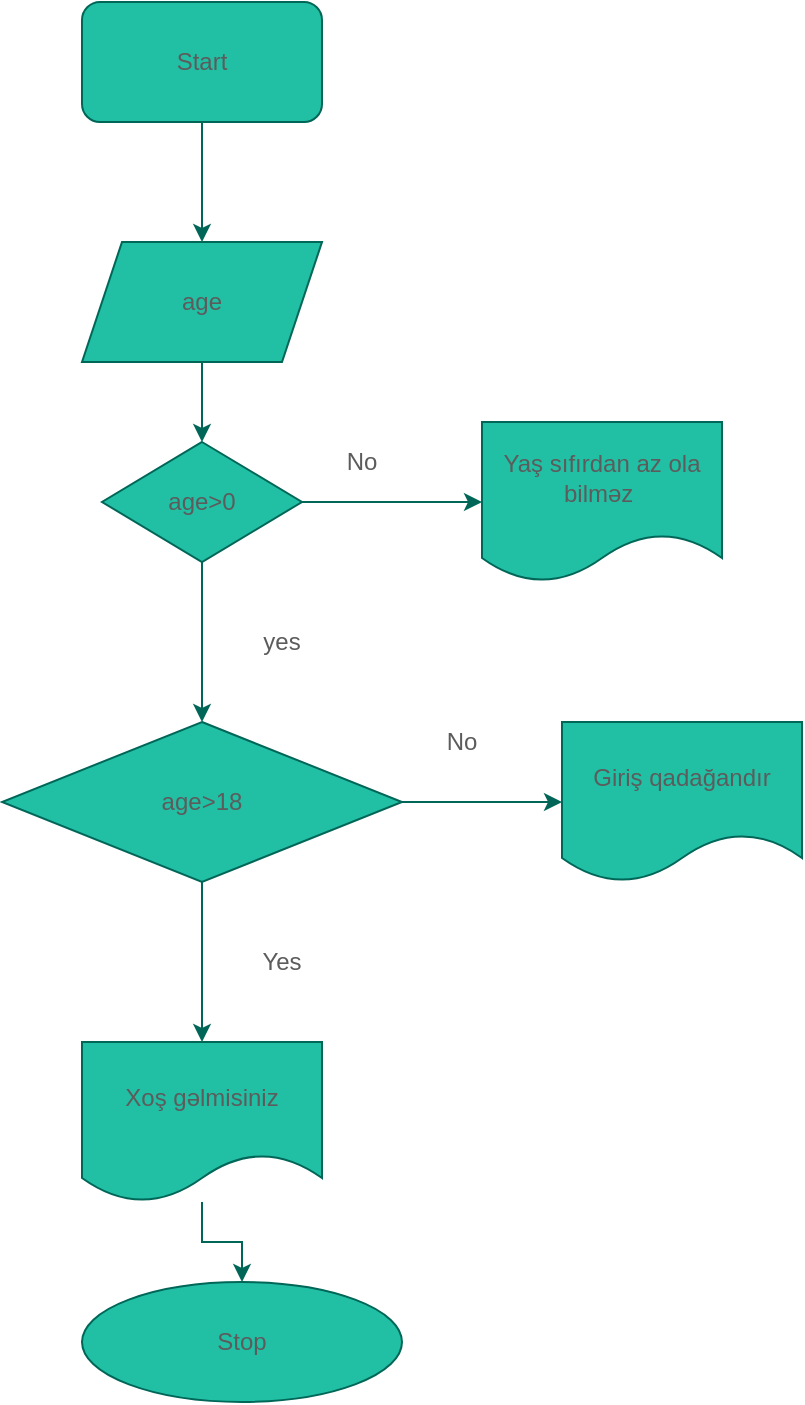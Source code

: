 <mxfile version="15.1.3" type="device" pages="3"><diagram id="uzeyh7LqMwLensXgsqqO" name="Sayfa -1"><mxGraphModel dx="852" dy="494" grid="1" gridSize="10" guides="1" tooltips="1" connect="1" arrows="1" fold="1" page="1" pageScale="1" pageWidth="850" pageHeight="1100" math="0" shadow="0"><root><mxCell id="0"/><mxCell id="1" parent="0"/><mxCell id="dKeT51RU__QN81Py-lEt-2" style="edgeStyle=orthogonalEdgeStyle;rounded=0;orthogonalLoop=1;jettySize=auto;html=1;strokeColor=#006658;fontColor=#5C5C5C;" parent="1" source="dKeT51RU__QN81Py-lEt-1" edge="1"><mxGeometry relative="1" as="geometry"><mxPoint x="380" y="120" as="targetPoint"/></mxGeometry></mxCell><mxCell id="dKeT51RU__QN81Py-lEt-1" value="Start" style="rounded=1;whiteSpace=wrap;html=1;fillColor=#21C0A5;strokeColor=#006658;fontColor=#5C5C5C;" parent="1" vertex="1"><mxGeometry x="320" width="120" height="60" as="geometry"/></mxCell><mxCell id="dKeT51RU__QN81Py-lEt-5" style="edgeStyle=orthogonalEdgeStyle;rounded=0;orthogonalLoop=1;jettySize=auto;html=1;strokeColor=#006658;fontColor=#5C5C5C;" parent="1" source="dKeT51RU__QN81Py-lEt-4" edge="1"><mxGeometry relative="1" as="geometry"><mxPoint x="380" y="220" as="targetPoint"/></mxGeometry></mxCell><mxCell id="dKeT51RU__QN81Py-lEt-4" value="age" style="shape=parallelogram;perimeter=parallelogramPerimeter;whiteSpace=wrap;html=1;fixedSize=1;fillColor=#21C0A5;strokeColor=#006658;fontColor=#5C5C5C;" parent="1" vertex="1"><mxGeometry x="320" y="120" width="120" height="60" as="geometry"/></mxCell><mxCell id="qkCluMbery0KrYcYKdpg-2" style="edgeStyle=orthogonalEdgeStyle;rounded=0;orthogonalLoop=1;jettySize=auto;html=1;strokeColor=#006658;fontColor=#5C5C5C;" parent="1" source="qkCluMbery0KrYcYKdpg-1" edge="1"><mxGeometry relative="1" as="geometry"><mxPoint x="380" y="360" as="targetPoint"/></mxGeometry></mxCell><mxCell id="qkCluMbery0KrYcYKdpg-3" style="edgeStyle=orthogonalEdgeStyle;rounded=0;orthogonalLoop=1;jettySize=auto;html=1;strokeColor=#006658;fontColor=#5C5C5C;" parent="1" source="qkCluMbery0KrYcYKdpg-1" edge="1"><mxGeometry relative="1" as="geometry"><mxPoint x="520" y="250" as="targetPoint"/></mxGeometry></mxCell><mxCell id="qkCluMbery0KrYcYKdpg-1" value="age&amp;gt;0" style="rhombus;whiteSpace=wrap;html=1;fillColor=#21C0A5;strokeColor=#006658;fontColor=#5C5C5C;" parent="1" vertex="1"><mxGeometry x="330" y="220" width="100" height="60" as="geometry"/></mxCell><mxCell id="qkCluMbery0KrYcYKdpg-4" value="Yaş sıfırdan az ola bilməz&amp;nbsp;" style="shape=document;whiteSpace=wrap;html=1;boundedLbl=1;fillColor=#21C0A5;strokeColor=#006658;fontColor=#5C5C5C;" parent="1" vertex="1"><mxGeometry x="520" y="210" width="120" height="80" as="geometry"/></mxCell><mxCell id="qkCluMbery0KrYcYKdpg-5" value="No" style="text;html=1;strokeColor=none;fillColor=none;align=center;verticalAlign=middle;whiteSpace=wrap;rounded=0;fontColor=#5C5C5C;" parent="1" vertex="1"><mxGeometry x="440" y="220" width="40" height="20" as="geometry"/></mxCell><mxCell id="qkCluMbery0KrYcYKdpg-8" style="edgeStyle=orthogonalEdgeStyle;rounded=0;orthogonalLoop=1;jettySize=auto;html=1;strokeColor=#006658;fontColor=#5C5C5C;" parent="1" source="qkCluMbery0KrYcYKdpg-6" edge="1"><mxGeometry relative="1" as="geometry"><mxPoint x="560" y="400" as="targetPoint"/></mxGeometry></mxCell><mxCell id="qkCluMbery0KrYcYKdpg-12" style="edgeStyle=orthogonalEdgeStyle;rounded=0;orthogonalLoop=1;jettySize=auto;html=1;strokeColor=#006658;fontColor=#5C5C5C;" parent="1" source="qkCluMbery0KrYcYKdpg-6" edge="1"><mxGeometry relative="1" as="geometry"><mxPoint x="380" y="520" as="targetPoint"/></mxGeometry></mxCell><mxCell id="qkCluMbery0KrYcYKdpg-6" value="age&amp;gt;18" style="rhombus;whiteSpace=wrap;html=1;fillColor=#21C0A5;strokeColor=#006658;fontColor=#5C5C5C;" parent="1" vertex="1"><mxGeometry x="280" y="360" width="200" height="80" as="geometry"/></mxCell><mxCell id="qkCluMbery0KrYcYKdpg-7" value="yes" style="text;html=1;strokeColor=none;fillColor=none;align=center;verticalAlign=middle;whiteSpace=wrap;rounded=0;fontColor=#5C5C5C;" parent="1" vertex="1"><mxGeometry x="400" y="310" width="40" height="20" as="geometry"/></mxCell><mxCell id="qkCluMbery0KrYcYKdpg-10" value="Giriş qadağandır" style="shape=document;whiteSpace=wrap;html=1;boundedLbl=1;fillColor=#21C0A5;strokeColor=#006658;fontColor=#5C5C5C;" parent="1" vertex="1"><mxGeometry x="560" y="360" width="120" height="80" as="geometry"/></mxCell><mxCell id="qkCluMbery0KrYcYKdpg-11" value="No" style="text;html=1;strokeColor=none;fillColor=none;align=center;verticalAlign=middle;whiteSpace=wrap;rounded=0;fontColor=#5C5C5C;" parent="1" vertex="1"><mxGeometry x="490" y="360" width="40" height="20" as="geometry"/></mxCell><mxCell id="qkCluMbery0KrYcYKdpg-13" value="Yes" style="text;html=1;strokeColor=none;fillColor=none;align=center;verticalAlign=middle;whiteSpace=wrap;rounded=0;fontColor=#5C5C5C;" parent="1" vertex="1"><mxGeometry x="400" y="470" width="40" height="20" as="geometry"/></mxCell><mxCell id="qkCluMbery0KrYcYKdpg-17" style="edgeStyle=orthogonalEdgeStyle;rounded=0;orthogonalLoop=1;jettySize=auto;html=1;strokeColor=#006658;fontColor=#5C5C5C;" parent="1" source="qkCluMbery0KrYcYKdpg-14" target="qkCluMbery0KrYcYKdpg-16" edge="1"><mxGeometry relative="1" as="geometry"/></mxCell><mxCell id="qkCluMbery0KrYcYKdpg-14" value="Xoş gəlmisiniz" style="shape=document;whiteSpace=wrap;html=1;boundedLbl=1;fillColor=#21C0A5;strokeColor=#006658;fontColor=#5C5C5C;" parent="1" vertex="1"><mxGeometry x="320" y="520" width="120" height="80" as="geometry"/></mxCell><mxCell id="qkCluMbery0KrYcYKdpg-16" value="Stop" style="ellipse;whiteSpace=wrap;html=1;fillColor=#21C0A5;strokeColor=#006658;fontColor=#5C5C5C;" parent="1" vertex="1"><mxGeometry x="320" y="640" width="160" height="60" as="geometry"/></mxCell></root></mxGraphModel></diagram><diagram id="EOsgxZ6FfqrL7sqUYPcm" name="Sayfa -2"><mxGraphModel dx="852" dy="494" grid="1" gridSize="10" guides="1" tooltips="1" connect="1" arrows="1" fold="1" page="1" pageScale="1" pageWidth="850" pageHeight="1100" background="#283618" math="0" shadow="0"><root><mxCell id="JQSgK0Icl1VS1uc8-qUh-0"/><mxCell id="JQSgK0Icl1VS1uc8-qUh-1" parent="JQSgK0Icl1VS1uc8-qUh-0"/><mxCell id="JQSgK0Icl1VS1uc8-qUh-3" style="edgeStyle=orthogonalEdgeStyle;rounded=0;orthogonalLoop=1;jettySize=auto;html=1;labelBackgroundColor=#283618;strokeColor=#DDA15E;fontColor=#FEFAE0;" parent="JQSgK0Icl1VS1uc8-qUh-1" source="JQSgK0Icl1VS1uc8-qUh-2" edge="1"><mxGeometry relative="1" as="geometry"><mxPoint x="380" y="100" as="targetPoint"/></mxGeometry></mxCell><mxCell id="JQSgK0Icl1VS1uc8-qUh-2" value="Start" style="rounded=1;whiteSpace=wrap;html=1;fillColor=#BC6C25;strokeColor=#DDA15E;fontColor=#FEFAE0;" parent="JQSgK0Icl1VS1uc8-qUh-1" vertex="1"><mxGeometry x="320" width="120" height="60" as="geometry"/></mxCell><mxCell id="3wsh494Cr5OrvU09kpy--0" style="edgeStyle=orthogonalEdgeStyle;rounded=0;orthogonalLoop=1;jettySize=auto;html=1;labelBackgroundColor=#283618;strokeColor=#DDA15E;fontColor=#FEFAE0;" parent="JQSgK0Icl1VS1uc8-qUh-1" source="FV1hn9n_-J-ZRqdwiOiS-0" edge="1"><mxGeometry relative="1" as="geometry"><mxPoint x="380" y="200" as="targetPoint"/></mxGeometry></mxCell><mxCell id="FV1hn9n_-J-ZRqdwiOiS-0" value="bal" style="shape=parallelogram;perimeter=parallelogramPerimeter;whiteSpace=wrap;html=1;fixedSize=1;fillColor=#BC6C25;strokeColor=#DDA15E;fontColor=#FEFAE0;" parent="JQSgK0Icl1VS1uc8-qUh-1" vertex="1"><mxGeometry x="320" y="100" width="120" height="60" as="geometry"/></mxCell><mxCell id="3wsh494Cr5OrvU09kpy--2" style="edgeStyle=orthogonalEdgeStyle;rounded=0;orthogonalLoop=1;jettySize=auto;html=1;labelBackgroundColor=#283618;strokeColor=#DDA15E;fontColor=#FEFAE0;" parent="JQSgK0Icl1VS1uc8-qUh-1" source="3wsh494Cr5OrvU09kpy--1" edge="1"><mxGeometry relative="1" as="geometry"><mxPoint x="590" y="260" as="targetPoint"/></mxGeometry></mxCell><mxCell id="3wsh494Cr5OrvU09kpy--5" style="edgeStyle=orthogonalEdgeStyle;rounded=0;orthogonalLoop=1;jettySize=auto;html=1;labelBackgroundColor=#283618;strokeColor=#DDA15E;fontColor=#FEFAE0;" parent="JQSgK0Icl1VS1uc8-qUh-1" source="3wsh494Cr5OrvU09kpy--1" edge="1"><mxGeometry relative="1" as="geometry"><mxPoint x="380" y="450" as="targetPoint"/></mxGeometry></mxCell><mxCell id="3wsh494Cr5OrvU09kpy--1" value="bal&amp;gt;=0&amp;amp;&amp;amp;bal&amp;lt;=100" style="rhombus;whiteSpace=wrap;html=1;fillColor=#BC6C25;strokeColor=#DDA15E;fontColor=#FEFAE0;" parent="JQSgK0Icl1VS1uc8-qUh-1" vertex="1"><mxGeometry x="320" y="200" width="120" height="120" as="geometry"/></mxCell><mxCell id="3wsh494Cr5OrvU09kpy--3" value="no" style="text;html=1;strokeColor=none;fillColor=none;align=center;verticalAlign=middle;whiteSpace=wrap;rounded=0;fontColor=#FEFAE0;" parent="JQSgK0Icl1VS1uc8-qUh-1" vertex="1"><mxGeometry x="500" y="230" width="40" height="20" as="geometry"/></mxCell><mxCell id="3wsh494Cr5OrvU09kpy--4" value="&amp;nbsp;Error" style="shape=document;whiteSpace=wrap;html=1;boundedLbl=1;fillColor=#BC6C25;strokeColor=#DDA15E;fontColor=#FEFAE0;" parent="JQSgK0Icl1VS1uc8-qUh-1" vertex="1"><mxGeometry x="590" y="220" width="120" height="80" as="geometry"/></mxCell><mxCell id="3wsh494Cr5OrvU09kpy--8" value="yes" style="text;html=1;strokeColor=none;fillColor=none;align=center;verticalAlign=middle;whiteSpace=wrap;rounded=0;fontColor=#FEFAE0;" parent="JQSgK0Icl1VS1uc8-qUh-1" vertex="1"><mxGeometry x="390" y="370" width="40" height="20" as="geometry"/></mxCell><mxCell id="3wsh494Cr5OrvU09kpy--10" style="edgeStyle=orthogonalEdgeStyle;rounded=0;orthogonalLoop=1;jettySize=auto;html=1;labelBackgroundColor=#283618;strokeColor=#DDA15E;fontColor=#FEFAE0;" parent="JQSgK0Icl1VS1uc8-qUh-1" source="3wsh494Cr5OrvU09kpy--9" edge="1"><mxGeometry relative="1" as="geometry"><mxPoint x="600" y="490" as="targetPoint"/></mxGeometry></mxCell><mxCell id="3wsh494Cr5OrvU09kpy--13" style="edgeStyle=orthogonalEdgeStyle;rounded=0;orthogonalLoop=1;jettySize=auto;html=1;labelBackgroundColor=#283618;strokeColor=#DDA15E;fontColor=#FEFAE0;" parent="JQSgK0Icl1VS1uc8-qUh-1" source="3wsh494Cr5OrvU09kpy--9" edge="1"><mxGeometry relative="1" as="geometry"><mxPoint x="380" y="600" as="targetPoint"/></mxGeometry></mxCell><mxCell id="3wsh494Cr5OrvU09kpy--9" value="bal&amp;lt;=100&amp;amp;&amp;amp;bal&lt;span style=&quot;font-size: 10px&quot;&gt;&amp;gt;=91&lt;/span&gt;" style="rhombus;whiteSpace=wrap;html=1;fillColor=#BC6C25;strokeColor=#DDA15E;fontColor=#FEFAE0;" parent="JQSgK0Icl1VS1uc8-qUh-1" vertex="1"><mxGeometry x="280" y="450" width="200" height="80" as="geometry"/></mxCell><mxCell id="3wsh494Cr5OrvU09kpy--11" value="yes" style="text;html=1;strokeColor=none;fillColor=none;align=center;verticalAlign=middle;whiteSpace=wrap;rounded=0;fontColor=#FEFAE0;" parent="JQSgK0Icl1VS1uc8-qUh-1" vertex="1"><mxGeometry x="530" y="450" width="40" height="20" as="geometry"/></mxCell><mxCell id="3wsh494Cr5OrvU09kpy--12" value="A" style="shape=document;whiteSpace=wrap;html=1;boundedLbl=1;fillColor=#BC6C25;strokeColor=#DDA15E;fontColor=#FEFAE0;" parent="JQSgK0Icl1VS1uc8-qUh-1" vertex="1"><mxGeometry x="600" y="470" width="120" height="50" as="geometry"/></mxCell><mxCell id="3wsh494Cr5OrvU09kpy--16" style="edgeStyle=orthogonalEdgeStyle;rounded=0;orthogonalLoop=1;jettySize=auto;html=1;labelBackgroundColor=#283618;strokeColor=#DDA15E;fontColor=#FEFAE0;" parent="JQSgK0Icl1VS1uc8-qUh-1" source="3wsh494Cr5OrvU09kpy--15" edge="1"><mxGeometry relative="1" as="geometry"><mxPoint x="600" y="640" as="targetPoint"/></mxGeometry></mxCell><mxCell id="3wsh494Cr5OrvU09kpy--20" style="edgeStyle=orthogonalEdgeStyle;rounded=0;orthogonalLoop=1;jettySize=auto;html=1;labelBackgroundColor=#283618;strokeColor=#DDA15E;fontColor=#FEFAE0;" parent="JQSgK0Icl1VS1uc8-qUh-1" source="3wsh494Cr5OrvU09kpy--15" edge="1"><mxGeometry relative="1" as="geometry"><mxPoint x="380" y="760" as="targetPoint"/></mxGeometry></mxCell><mxCell id="3wsh494Cr5OrvU09kpy--15" value="bal&amp;lt;=90&amp;amp;&amp;amp;bal&amp;gt;=81" style="rhombus;whiteSpace=wrap;html=1;fillColor=#BC6C25;strokeColor=#DDA15E;fontColor=#FEFAE0;" parent="JQSgK0Icl1VS1uc8-qUh-1" vertex="1"><mxGeometry x="280" y="600" width="200" height="80" as="geometry"/></mxCell><mxCell id="3wsh494Cr5OrvU09kpy--17" value="yes" style="text;html=1;strokeColor=none;fillColor=none;align=center;verticalAlign=middle;whiteSpace=wrap;rounded=0;fontColor=#FEFAE0;" parent="JQSgK0Icl1VS1uc8-qUh-1" vertex="1"><mxGeometry x="520" y="600" width="40" height="20" as="geometry"/></mxCell><mxCell id="3wsh494Cr5OrvU09kpy--18" value="B" style="shape=document;whiteSpace=wrap;html=1;boundedLbl=1;fillColor=#BC6C25;strokeColor=#DDA15E;fontColor=#FEFAE0;" parent="JQSgK0Icl1VS1uc8-qUh-1" vertex="1"><mxGeometry x="600" y="610" width="120" height="60" as="geometry"/></mxCell><mxCell id="3wsh494Cr5OrvU09kpy--19" value="No" style="text;html=1;strokeColor=none;fillColor=none;align=center;verticalAlign=middle;whiteSpace=wrap;rounded=0;fontColor=#FEFAE0;" parent="JQSgK0Icl1VS1uc8-qUh-1" vertex="1"><mxGeometry x="405" y="560" width="40" height="20" as="geometry"/></mxCell><mxCell id="3wsh494Cr5OrvU09kpy--24" style="edgeStyle=orthogonalEdgeStyle;rounded=0;orthogonalLoop=1;jettySize=auto;html=1;labelBackgroundColor=#283618;strokeColor=#DDA15E;fontColor=#FEFAE0;" parent="JQSgK0Icl1VS1uc8-qUh-1" source="3wsh494Cr5OrvU09kpy--21" edge="1"><mxGeometry relative="1" as="geometry"><mxPoint x="600" y="800" as="targetPoint"/></mxGeometry></mxCell><mxCell id="3wsh494Cr5OrvU09kpy--27" style="edgeStyle=orthogonalEdgeStyle;rounded=0;orthogonalLoop=1;jettySize=auto;html=1;labelBackgroundColor=#283618;strokeColor=#DDA15E;fontColor=#FEFAE0;" parent="JQSgK0Icl1VS1uc8-qUh-1" source="3wsh494Cr5OrvU09kpy--21" edge="1"><mxGeometry relative="1" as="geometry"><mxPoint x="380" y="920" as="targetPoint"/></mxGeometry></mxCell><mxCell id="3wsh494Cr5OrvU09kpy--21" value="bal&amp;lt;=80&amp;amp;&amp;amp;bal&amp;gt;=71" style="rhombus;whiteSpace=wrap;html=1;fillColor=#BC6C25;strokeColor=#DDA15E;fontColor=#FEFAE0;" parent="JQSgK0Icl1VS1uc8-qUh-1" vertex="1"><mxGeometry x="280" y="760" width="200" height="80" as="geometry"/></mxCell><mxCell id="3wsh494Cr5OrvU09kpy--22" value="No" style="text;html=1;strokeColor=none;fillColor=none;align=center;verticalAlign=middle;whiteSpace=wrap;rounded=0;fontColor=#FEFAE0;" parent="JQSgK0Icl1VS1uc8-qUh-1" vertex="1"><mxGeometry x="400" y="700" width="40" height="20" as="geometry"/></mxCell><mxCell id="3wsh494Cr5OrvU09kpy--25" value="yes" style="text;html=1;strokeColor=none;fillColor=none;align=center;verticalAlign=middle;whiteSpace=wrap;rounded=0;fontColor=#FEFAE0;" parent="JQSgK0Icl1VS1uc8-qUh-1" vertex="1"><mxGeometry x="500" y="750" width="40" height="20" as="geometry"/></mxCell><mxCell id="3wsh494Cr5OrvU09kpy--26" value="C" style="shape=document;whiteSpace=wrap;html=1;boundedLbl=1;fillColor=#BC6C25;strokeColor=#DDA15E;fontColor=#FEFAE0;" parent="JQSgK0Icl1VS1uc8-qUh-1" vertex="1"><mxGeometry x="600" y="780" width="120" height="50" as="geometry"/></mxCell><mxCell id="3wsh494Cr5OrvU09kpy--28" value="No" style="text;html=1;strokeColor=none;fillColor=none;align=center;verticalAlign=middle;whiteSpace=wrap;rounded=0;fontColor=#FEFAE0;" parent="JQSgK0Icl1VS1uc8-qUh-1" vertex="1"><mxGeometry x="390" y="870" width="40" height="20" as="geometry"/></mxCell><mxCell id="3wsh494Cr5OrvU09kpy--30" style="edgeStyle=orthogonalEdgeStyle;rounded=0;orthogonalLoop=1;jettySize=auto;html=1;labelBackgroundColor=#283618;strokeColor=#DDA15E;fontColor=#FEFAE0;" parent="JQSgK0Icl1VS1uc8-qUh-1" source="3wsh494Cr5OrvU09kpy--29" edge="1"><mxGeometry relative="1" as="geometry"><mxPoint x="600" y="960" as="targetPoint"/></mxGeometry></mxCell><mxCell id="3wsh494Cr5OrvU09kpy--32" style="edgeStyle=orthogonalEdgeStyle;rounded=0;orthogonalLoop=1;jettySize=auto;html=1;labelBackgroundColor=#283618;strokeColor=#DDA15E;fontColor=#FEFAE0;" parent="JQSgK0Icl1VS1uc8-qUh-1" source="3wsh494Cr5OrvU09kpy--29" edge="1"><mxGeometry relative="1" as="geometry"><mxPoint x="380" y="1080" as="targetPoint"/></mxGeometry></mxCell><mxCell id="3wsh494Cr5OrvU09kpy--29" value="bal&amp;lt;=70&amp;amp;&amp;amp;bal&amp;gt;=61" style="rhombus;whiteSpace=wrap;html=1;fillColor=#BC6C25;strokeColor=#DDA15E;fontColor=#FEFAE0;" parent="JQSgK0Icl1VS1uc8-qUh-1" vertex="1"><mxGeometry x="280" y="920" width="200" height="80" as="geometry"/></mxCell><mxCell id="3wsh494Cr5OrvU09kpy--31" value="D" style="shape=document;whiteSpace=wrap;html=1;boundedLbl=1;fillColor=#BC6C25;strokeColor=#DDA15E;fontColor=#FEFAE0;" parent="JQSgK0Icl1VS1uc8-qUh-1" vertex="1"><mxGeometry x="600" y="930" width="120" height="70" as="geometry"/></mxCell><mxCell id="3wsh494Cr5OrvU09kpy--34" style="edgeStyle=orthogonalEdgeStyle;rounded=0;orthogonalLoop=1;jettySize=auto;html=1;labelBackgroundColor=#283618;strokeColor=#DDA15E;fontColor=#FEFAE0;" parent="JQSgK0Icl1VS1uc8-qUh-1" source="3wsh494Cr5OrvU09kpy--33" edge="1"><mxGeometry relative="1" as="geometry"><mxPoint x="600" y="1120" as="targetPoint"/></mxGeometry></mxCell><mxCell id="3wsh494Cr5OrvU09kpy--36" style="edgeStyle=orthogonalEdgeStyle;rounded=0;orthogonalLoop=1;jettySize=auto;html=1;labelBackgroundColor=#283618;strokeColor=#DDA15E;fontColor=#FEFAE0;" parent="JQSgK0Icl1VS1uc8-qUh-1" source="3wsh494Cr5OrvU09kpy--33" edge="1"><mxGeometry relative="1" as="geometry"><mxPoint x="380" y="1240" as="targetPoint"/></mxGeometry></mxCell><mxCell id="3wsh494Cr5OrvU09kpy--33" value="bal&amp;lt;=60&amp;amp;&amp;amp;bal&amp;gt;=51" style="rhombus;whiteSpace=wrap;html=1;fillColor=#BC6C25;strokeColor=#DDA15E;fontColor=#FEFAE0;" parent="JQSgK0Icl1VS1uc8-qUh-1" vertex="1"><mxGeometry x="280" y="1080" width="200" height="80" as="geometry"/></mxCell><mxCell id="3wsh494Cr5OrvU09kpy--35" value="E" style="shape=document;whiteSpace=wrap;html=1;boundedLbl=1;fillColor=#BC6C25;strokeColor=#DDA15E;fontColor=#FEFAE0;" parent="JQSgK0Icl1VS1uc8-qUh-1" vertex="1"><mxGeometry x="600" y="1100" width="120" height="60" as="geometry"/></mxCell><mxCell id="3wsh494Cr5OrvU09kpy--37" value="No" style="text;html=1;strokeColor=none;fillColor=none;align=center;verticalAlign=middle;whiteSpace=wrap;rounded=0;fontColor=#FEFAE0;" parent="JQSgK0Icl1VS1uc8-qUh-1" vertex="1"><mxGeometry x="390" y="1030" width="40" height="20" as="geometry"/></mxCell><mxCell id="3wsh494Cr5OrvU09kpy--38" value="No" style="text;html=1;strokeColor=none;fillColor=none;align=center;verticalAlign=middle;whiteSpace=wrap;rounded=0;fontColor=#FEFAE0;" parent="JQSgK0Icl1VS1uc8-qUh-1" vertex="1"><mxGeometry x="405" y="1180" width="40" height="20" as="geometry"/></mxCell><mxCell id="3wsh494Cr5OrvU09kpy--39" value="Yes" style="text;html=1;strokeColor=none;fillColor=none;align=center;verticalAlign=middle;whiteSpace=wrap;rounded=0;fontColor=#FEFAE0;" parent="JQSgK0Icl1VS1uc8-qUh-1" vertex="1"><mxGeometry x="500" y="910" width="40" height="20" as="geometry"/></mxCell><mxCell id="3wsh494Cr5OrvU09kpy--40" value="Yes" style="text;html=1;strokeColor=none;fillColor=none;align=center;verticalAlign=middle;whiteSpace=wrap;rounded=0;fontColor=#FEFAE0;" parent="JQSgK0Icl1VS1uc8-qUh-1" vertex="1"><mxGeometry x="490" y="1080" width="40" height="20" as="geometry"/></mxCell><mxCell id="3wsh494Cr5OrvU09kpy--45" style="edgeStyle=orthogonalEdgeStyle;rounded=0;orthogonalLoop=1;jettySize=auto;html=1;entryX=0.5;entryY=0;entryDx=0;entryDy=0;labelBackgroundColor=#283618;strokeColor=#DDA15E;fontColor=#FEFAE0;" parent="JQSgK0Icl1VS1uc8-qUh-1" source="3wsh494Cr5OrvU09kpy--43" target="3wsh494Cr5OrvU09kpy--44" edge="1"><mxGeometry relative="1" as="geometry"/></mxCell><mxCell id="3wsh494Cr5OrvU09kpy--43" value="Kəsr" style="shape=document;whiteSpace=wrap;html=1;boundedLbl=1;fillColor=#BC6C25;strokeColor=#DDA15E;fontColor=#FEFAE0;" parent="JQSgK0Icl1VS1uc8-qUh-1" vertex="1"><mxGeometry x="325" y="1240" width="120" height="80" as="geometry"/></mxCell><mxCell id="3wsh494Cr5OrvU09kpy--44" value="Stop" style="ellipse;whiteSpace=wrap;html=1;fillColor=#BC6C25;strokeColor=#DDA15E;fontColor=#FEFAE0;" parent="JQSgK0Icl1VS1uc8-qUh-1" vertex="1"><mxGeometry x="290" y="1370" width="190" height="80" as="geometry"/></mxCell></root></mxGraphModel></diagram><diagram id="5jUKbBXoff_y1CQ_fR-X" name="Sayfa -3"><mxGraphModel dx="852" dy="494" grid="1" gridSize="10" guides="1" tooltips="1" connect="1" arrows="1" fold="1" page="1" pageScale="1" pageWidth="850" pageHeight="1100" background="#F1FAEE" math="0" shadow="0"><root><mxCell id="8QegM4jc7R4xo6UcHy7m-0"/><mxCell id="8QegM4jc7R4xo6UcHy7m-1" parent="8QegM4jc7R4xo6UcHy7m-0"/><mxCell id="8QegM4jc7R4xo6UcHy7m-3" style="edgeStyle=orthogonalEdgeStyle;rounded=0;orthogonalLoop=1;jettySize=auto;html=1;labelBackgroundColor=#F1FAEE;strokeColor=#457B9D;fontColor=#1D3557;" parent="8QegM4jc7R4xo6UcHy7m-1" source="8QegM4jc7R4xo6UcHy7m-2" edge="1"><mxGeometry relative="1" as="geometry"><mxPoint x="380" y="120" as="targetPoint"/></mxGeometry></mxCell><mxCell id="8QegM4jc7R4xo6UcHy7m-2" value="Stat" style="rounded=1;whiteSpace=wrap;html=1;fillColor=#A8DADC;strokeColor=#457B9D;fontColor=#1D3557;" parent="8QegM4jc7R4xo6UcHy7m-1" vertex="1"><mxGeometry x="320" width="120" height="60" as="geometry"/></mxCell><mxCell id="8QegM4jc7R4xo6UcHy7m-7" style="edgeStyle=orthogonalEdgeStyle;rounded=0;orthogonalLoop=1;jettySize=auto;html=1;labelBackgroundColor=#F1FAEE;strokeColor=#457B9D;fontColor=#1D3557;" parent="8QegM4jc7R4xo6UcHy7m-1" source="8QegM4jc7R4xo6UcHy7m-5" edge="1"><mxGeometry relative="1" as="geometry"><mxPoint x="380" y="240" as="targetPoint"/></mxGeometry></mxCell><mxCell id="8QegM4jc7R4xo6UcHy7m-28" value="" style="edgeStyle=orthogonalEdgeStyle;rounded=0;orthogonalLoop=1;jettySize=auto;html=1;labelBackgroundColor=#F1FAEE;strokeColor=#457B9D;fontColor=#1D3557;" parent="8QegM4jc7R4xo6UcHy7m-1" source="8QegM4jc7R4xo6UcHy7m-5" target="8QegM4jc7R4xo6UcHy7m-27" edge="1"><mxGeometry relative="1" as="geometry"/></mxCell><mxCell id="8QegM4jc7R4xo6UcHy7m-5" value="Ədəd=a" style="shape=parallelogram;perimeter=parallelogramPerimeter;whiteSpace=wrap;html=1;fixedSize=1;fillColor=#A8DADC;strokeColor=#457B9D;fontColor=#1D3557;" parent="8QegM4jc7R4xo6UcHy7m-1" vertex="1"><mxGeometry x="320" y="120" width="120" height="60" as="geometry"/></mxCell><mxCell id="8QegM4jc7R4xo6UcHy7m-9" style="edgeStyle=orthogonalEdgeStyle;rounded=0;orthogonalLoop=1;jettySize=auto;html=1;labelBackgroundColor=#F1FAEE;strokeColor=#457B9D;fontColor=#1D3557;" parent="8QegM4jc7R4xo6UcHy7m-1" source="8QegM4jc7R4xo6UcHy7m-8" edge="1"><mxGeometry relative="1" as="geometry"><mxPoint x="560" y="280" as="targetPoint"/></mxGeometry></mxCell><mxCell id="8QegM4jc7R4xo6UcHy7m-12" style="edgeStyle=orthogonalEdgeStyle;rounded=0;orthogonalLoop=1;jettySize=auto;html=1;labelBackgroundColor=#F1FAEE;strokeColor=#457B9D;fontColor=#1D3557;" parent="8QegM4jc7R4xo6UcHy7m-1" source="8QegM4jc7R4xo6UcHy7m-8" edge="1"><mxGeometry relative="1" as="geometry"><mxPoint x="380" y="360" as="targetPoint"/></mxGeometry></mxCell><mxCell id="8QegM4jc7R4xo6UcHy7m-8" value="a&amp;gt;0" style="rhombus;whiteSpace=wrap;html=1;fillColor=#A8DADC;strokeColor=#457B9D;fontColor=#1D3557;" parent="8QegM4jc7R4xo6UcHy7m-1" vertex="1"><mxGeometry x="320" y="240" width="120" height="80" as="geometry"/></mxCell><mxCell id="8QegM4jc7R4xo6UcHy7m-10" value="No" style="text;html=1;strokeColor=none;fillColor=none;align=center;verticalAlign=middle;whiteSpace=wrap;rounded=0;fontColor=#1D3557;" parent="8QegM4jc7R4xo6UcHy7m-1" vertex="1"><mxGeometry x="480" y="250" width="40" height="20" as="geometry"/></mxCell><mxCell id="8QegM4jc7R4xo6UcHy7m-11" value="Müsbət ədəd daxil edin." style="shape=document;whiteSpace=wrap;html=1;boundedLbl=1;fillColor=#A8DADC;strokeColor=#457B9D;fontColor=#1D3557;" parent="8QegM4jc7R4xo6UcHy7m-1" vertex="1"><mxGeometry x="560" y="240" width="120" height="80" as="geometry"/></mxCell><mxCell id="8QegM4jc7R4xo6UcHy7m-13" value="Yes" style="text;html=1;strokeColor=none;fillColor=none;align=center;verticalAlign=middle;whiteSpace=wrap;rounded=0;fontColor=#1D3557;" parent="8QegM4jc7R4xo6UcHy7m-1" vertex="1"><mxGeometry x="390" y="320" width="40" height="20" as="geometry"/></mxCell><mxCell id="8QegM4jc7R4xo6UcHy7m-19" style="edgeStyle=orthogonalEdgeStyle;rounded=0;orthogonalLoop=1;jettySize=auto;html=1;labelBackgroundColor=#F1FAEE;strokeColor=#457B9D;fontColor=#1D3557;" parent="8QegM4jc7R4xo6UcHy7m-1" source="8QegM4jc7R4xo6UcHy7m-18" edge="1"><mxGeometry relative="1" as="geometry"><mxPoint x="560" y="400" as="targetPoint"/></mxGeometry></mxCell><mxCell id="8QegM4jc7R4xo6UcHy7m-22" style="edgeStyle=orthogonalEdgeStyle;rounded=0;orthogonalLoop=1;jettySize=auto;html=1;labelBackgroundColor=#F1FAEE;strokeColor=#457B9D;fontColor=#1D3557;" parent="8QegM4jc7R4xo6UcHy7m-1" source="8QegM4jc7R4xo6UcHy7m-18" edge="1"><mxGeometry relative="1" as="geometry"><mxPoint x="380" y="520" as="targetPoint"/></mxGeometry></mxCell><mxCell id="8QegM4jc7R4xo6UcHy7m-18" value="a==1" style="rhombus;whiteSpace=wrap;html=1;fillColor=#A8DADC;strokeColor=#457B9D;fontColor=#1D3557;" parent="8QegM4jc7R4xo6UcHy7m-1" vertex="1"><mxGeometry x="320" y="360" width="120" height="80" as="geometry"/></mxCell><mxCell id="8QegM4jc7R4xo6UcHy7m-20" value="1" style="shape=document;whiteSpace=wrap;html=1;boundedLbl=1;fillColor=#A8DADC;strokeColor=#457B9D;fontColor=#1D3557;" parent="8QegM4jc7R4xo6UcHy7m-1" vertex="1"><mxGeometry x="560" y="370" width="120" height="60" as="geometry"/></mxCell><mxCell id="8QegM4jc7R4xo6UcHy7m-21" value="Yes" style="text;html=1;strokeColor=none;fillColor=none;align=center;verticalAlign=middle;whiteSpace=wrap;rounded=0;fontColor=#1D3557;" parent="8QegM4jc7R4xo6UcHy7m-1" vertex="1"><mxGeometry x="480" y="360" width="40" height="20" as="geometry"/></mxCell><mxCell id="8QegM4jc7R4xo6UcHy7m-27" value="i=1" style="whiteSpace=wrap;html=1;fillColor=#A8DADC;strokeColor=#457B9D;fontColor=#1D3557;" parent="8QegM4jc7R4xo6UcHy7m-1" vertex="1"><mxGeometry x="320" y="200" width="120" height="20" as="geometry"/></mxCell><mxCell id="WcFMhPYs-JYZopkvN8MG-5" style="edgeStyle=orthogonalEdgeStyle;rounded=0;orthogonalLoop=1;jettySize=auto;html=1;entryX=1;entryY=0.5;entryDx=0;entryDy=0;labelBackgroundColor=#F1FAEE;strokeColor=#457B9D;fontColor=#1D3557;" parent="8QegM4jc7R4xo6UcHy7m-1" source="8QegM4jc7R4xo6UcHy7m-30" target="WcFMhPYs-JYZopkvN8MG-4" edge="1"><mxGeometry relative="1" as="geometry"><mxPoint x="280" y="580" as="targetPoint"/></mxGeometry></mxCell><mxCell id="WcFMhPYs-JYZopkvN8MG-9" style="edgeStyle=orthogonalEdgeStyle;rounded=0;orthogonalLoop=1;jettySize=auto;html=1;exitX=0.5;exitY=1;exitDx=0;exitDy=0;entryX=0.5;entryY=0;entryDx=0;entryDy=0;labelBackgroundColor=#F1FAEE;strokeColor=#457B9D;fontColor=#1D3557;" parent="8QegM4jc7R4xo6UcHy7m-1" source="8QegM4jc7R4xo6UcHy7m-30" target="WcFMhPYs-JYZopkvN8MG-1" edge="1"><mxGeometry relative="1" as="geometry"/></mxCell><mxCell id="8QegM4jc7R4xo6UcHy7m-30" value="a%İ==0" style="rhombus;whiteSpace=wrap;html=1;fillColor=#A8DADC;strokeColor=#457B9D;fontColor=#1D3557;" parent="8QegM4jc7R4xo6UcHy7m-1" vertex="1"><mxGeometry x="340" y="540" width="80" height="80" as="geometry"/></mxCell><mxCell id="WcFMhPYs-JYZopkvN8MG-3" style="edgeStyle=orthogonalEdgeStyle;rounded=0;orthogonalLoop=1;jettySize=auto;html=1;entryX=0.5;entryY=0;entryDx=0;entryDy=0;labelBackgroundColor=#F1FAEE;strokeColor=#457B9D;fontColor=#1D3557;" parent="8QegM4jc7R4xo6UcHy7m-1" source="8QegM4jc7R4xo6UcHy7m-32" target="8QegM4jc7R4xo6UcHy7m-30" edge="1"><mxGeometry relative="1" as="geometry"/></mxCell><mxCell id="8QegM4jc7R4xo6UcHy7m-32" value="İ&amp;lt;a" style="shape=hexagon;perimeter=hexagonPerimeter2;whiteSpace=wrap;html=1;fixedSize=1;fillColor=#A8DADC;strokeColor=#457B9D;fontColor=#1D3557;" parent="8QegM4jc7R4xo6UcHy7m-1" vertex="1"><mxGeometry x="319" y="450" width="120" height="70" as="geometry"/></mxCell><mxCell id="WcFMhPYs-JYZopkvN8MG-2" style="edgeStyle=orthogonalEdgeStyle;rounded=0;orthogonalLoop=1;jettySize=auto;html=1;entryX=0.967;entryY=0.413;entryDx=0;entryDy=0;entryPerimeter=0;labelBackgroundColor=#F1FAEE;strokeColor=#457B9D;fontColor=#1D3557;" parent="8QegM4jc7R4xo6UcHy7m-1" source="WcFMhPYs-JYZopkvN8MG-1" target="8QegM4jc7R4xo6UcHy7m-32" edge="1"><mxGeometry relative="1" as="geometry"><mxPoint x="720" y="480" as="targetPoint"/><Array as="points"><mxPoint x="750" y="640"/><mxPoint x="750" y="480"/><mxPoint x="435" y="480"/></Array></mxGeometry></mxCell><mxCell id="WcFMhPYs-JYZopkvN8MG-1" value="i&lt;br&gt;\i++" style="rounded=0;whiteSpace=wrap;html=1;fillColor=#A8DADC;strokeColor=#457B9D;fontColor=#1D3557;" parent="8QegM4jc7R4xo6UcHy7m-1" vertex="1"><mxGeometry x="322" y="630" width="120" height="40" as="geometry"/></mxCell><mxCell id="WcFMhPYs-JYZopkvN8MG-7" style="edgeStyle=orthogonalEdgeStyle;rounded=0;orthogonalLoop=1;jettySize=auto;html=1;entryX=0.017;entryY=0.329;entryDx=0;entryDy=0;entryPerimeter=0;labelBackgroundColor=#F1FAEE;strokeColor=#457B9D;fontColor=#1D3557;" parent="8QegM4jc7R4xo6UcHy7m-1" source="WcFMhPYs-JYZopkvN8MG-4" target="8QegM4jc7R4xo6UcHy7m-32" edge="1"><mxGeometry relative="1" as="geometry"><mxPoint x="250" y="470" as="targetPoint"/><Array as="points"><mxPoint x="210" y="473"/></Array></mxGeometry></mxCell><mxCell id="WcFMhPYs-JYZopkvN8MG-4" value="i++" style="rounded=0;whiteSpace=wrap;html=1;fillColor=#A8DADC;strokeColor=#457B9D;fontColor=#1D3557;" parent="8QegM4jc7R4xo6UcHy7m-1" vertex="1"><mxGeometry x="150" y="550" width="120" height="60" as="geometry"/></mxCell><mxCell id="WcFMhPYs-JYZopkvN8MG-6" value="No" style="text;html=1;strokeColor=none;fillColor=none;align=center;verticalAlign=middle;whiteSpace=wrap;rounded=0;fontColor=#1D3557;" parent="8QegM4jc7R4xo6UcHy7m-1" vertex="1"><mxGeometry x="290" y="550" width="40" height="20" as="geometry"/></mxCell></root></mxGraphModel></diagram></mxfile>